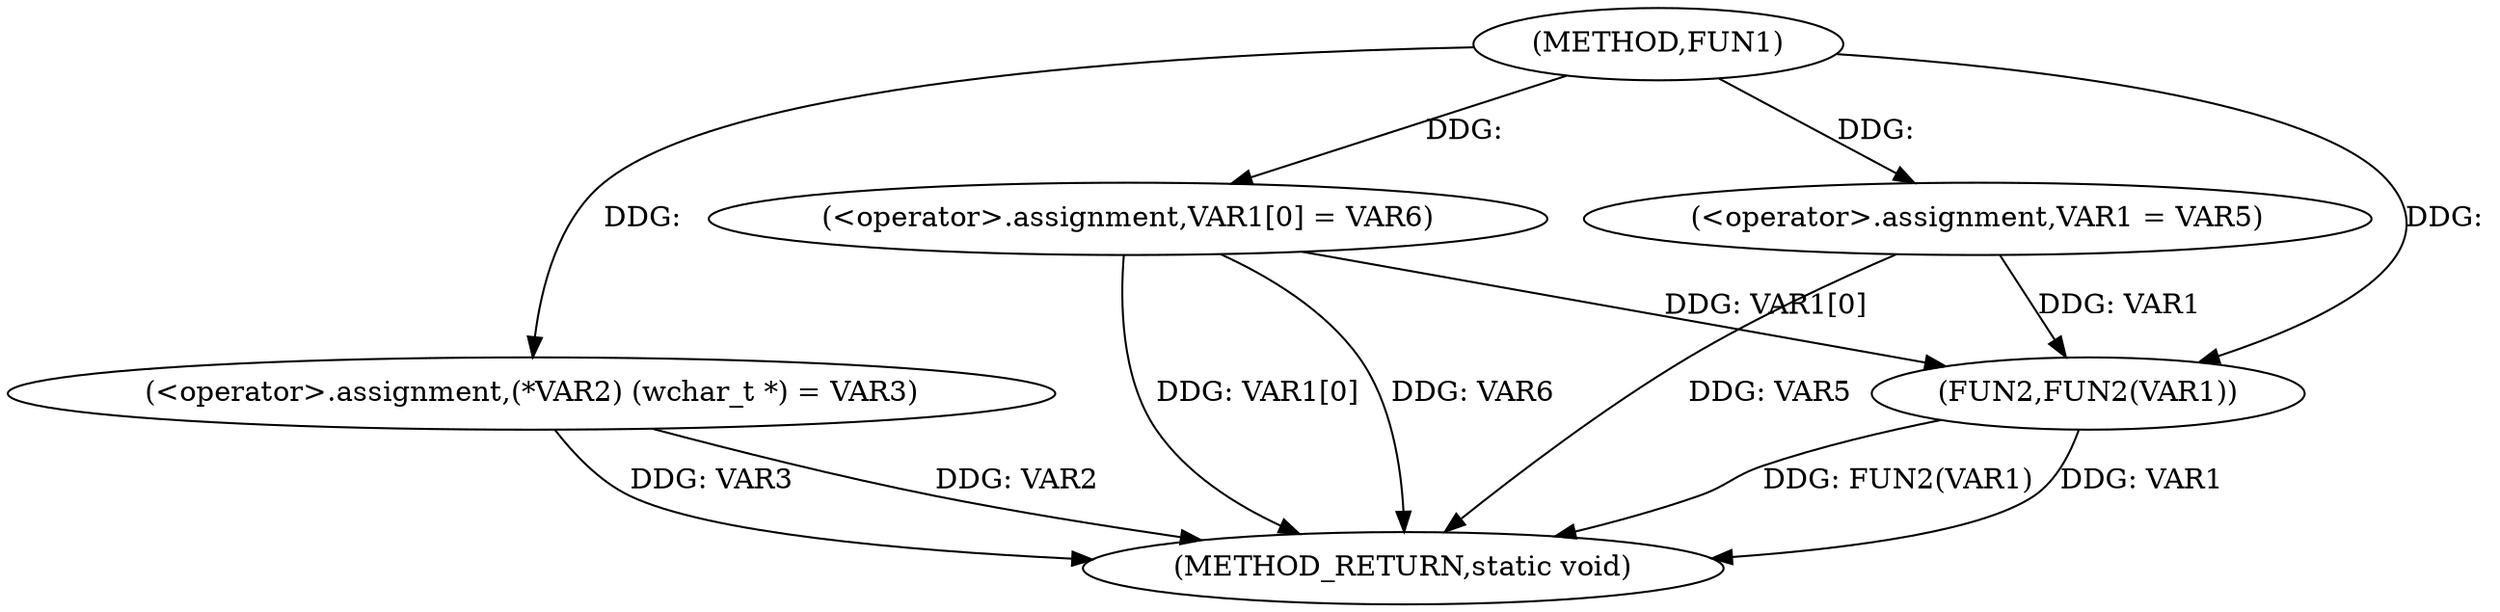 digraph FUN1 {  
"1000100" [label = "(METHOD,FUN1)" ]
"1000119" [label = "(METHOD_RETURN,static void)" ]
"1000104" [label = "(<operator>.assignment,(*VAR2) (wchar_t *) = VAR3)" ]
"1000109" [label = "(<operator>.assignment,VAR1 = VAR5)" ]
"1000112" [label = "(<operator>.assignment,VAR1[0] = VAR6)" ]
"1000117" [label = "(FUN2,FUN2(VAR1))" ]
  "1000117" -> "1000119"  [ label = "DDG: FUN2(VAR1)"] 
  "1000104" -> "1000119"  [ label = "DDG: VAR2"] 
  "1000117" -> "1000119"  [ label = "DDG: VAR1"] 
  "1000112" -> "1000119"  [ label = "DDG: VAR1[0]"] 
  "1000109" -> "1000119"  [ label = "DDG: VAR5"] 
  "1000112" -> "1000119"  [ label = "DDG: VAR6"] 
  "1000104" -> "1000119"  [ label = "DDG: VAR3"] 
  "1000100" -> "1000104"  [ label = "DDG: "] 
  "1000100" -> "1000109"  [ label = "DDG: "] 
  "1000100" -> "1000112"  [ label = "DDG: "] 
  "1000112" -> "1000117"  [ label = "DDG: VAR1[0]"] 
  "1000109" -> "1000117"  [ label = "DDG: VAR1"] 
  "1000100" -> "1000117"  [ label = "DDG: "] 
}
